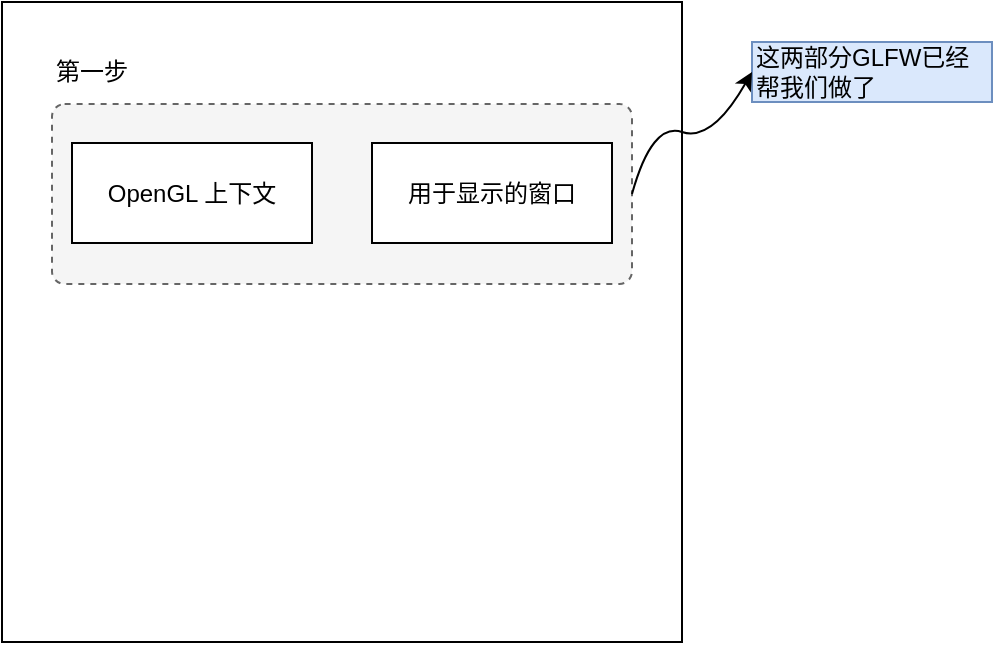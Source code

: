 <mxfile version="21.5.0" type="github">
  <diagram name="第 1 页" id="BSMTkPgwm_pN8BPHQBGb">
    <mxGraphModel dx="989" dy="515" grid="1" gridSize="10" guides="1" tooltips="1" connect="1" arrows="1" fold="1" page="1" pageScale="1" pageWidth="827" pageHeight="1169" math="0" shadow="0">
      <root>
        <mxCell id="0" />
        <mxCell id="1" parent="0" />
        <mxCell id="CUPOg7wT-_XjvYd8lmtT-4" value="" style="rounded=0;whiteSpace=wrap;html=1;" parent="1" vertex="1">
          <mxGeometry x="275" y="50" width="340" height="320" as="geometry" />
        </mxCell>
        <mxCell id="w6wRXMn8FTydS8Je_6u2-3" value="" style="rounded=1;whiteSpace=wrap;html=1;dashed=1;arcSize=7;fillColor=#f5f5f5;fontColor=#333333;strokeColor=#666666;" vertex="1" parent="1">
          <mxGeometry x="300" y="101" width="290" height="90" as="geometry" />
        </mxCell>
        <mxCell id="CUPOg7wT-_XjvYd8lmtT-1" value="OpenGL 上下文" style="rounded=0;whiteSpace=wrap;html=1;" parent="1" vertex="1">
          <mxGeometry x="310" y="120.5" width="120" height="50" as="geometry" />
        </mxCell>
        <mxCell id="CUPOg7wT-_XjvYd8lmtT-2" value="用于显示的窗口" style="rounded=0;whiteSpace=wrap;html=1;" parent="1" vertex="1">
          <mxGeometry x="460" y="120.5" width="120" height="50" as="geometry" />
        </mxCell>
        <mxCell id="CUPOg7wT-_XjvYd8lmtT-5" value="第一步" style="text;html=1;strokeColor=none;fillColor=none;align=center;verticalAlign=middle;whiteSpace=wrap;rounded=0;" parent="1" vertex="1">
          <mxGeometry x="290" y="70" width="60" height="30" as="geometry" />
        </mxCell>
        <mxCell id="w6wRXMn8FTydS8Je_6u2-1" value="这两部分GLFW已经帮我们做了" style="text;html=1;strokeColor=#6c8ebf;fillColor=#dae8fc;align=left;verticalAlign=middle;whiteSpace=wrap;rounded=0;" vertex="1" parent="1">
          <mxGeometry x="650" y="70" width="120" height="30" as="geometry" />
        </mxCell>
        <mxCell id="w6wRXMn8FTydS8Je_6u2-6" value="" style="curved=1;endArrow=classic;html=1;rounded=0;exitX=1;exitY=0.5;exitDx=0;exitDy=0;entryX=0;entryY=0.5;entryDx=0;entryDy=0;" edge="1" parent="1" source="w6wRXMn8FTydS8Je_6u2-3" target="w6wRXMn8FTydS8Je_6u2-1">
          <mxGeometry width="50" height="50" relative="1" as="geometry">
            <mxPoint x="680" y="190" as="sourcePoint" />
            <mxPoint x="800" y="160" as="targetPoint" />
            <Array as="points">
              <mxPoint x="600" y="110" />
              <mxPoint x="630" y="120" />
            </Array>
          </mxGeometry>
        </mxCell>
      </root>
    </mxGraphModel>
  </diagram>
</mxfile>
